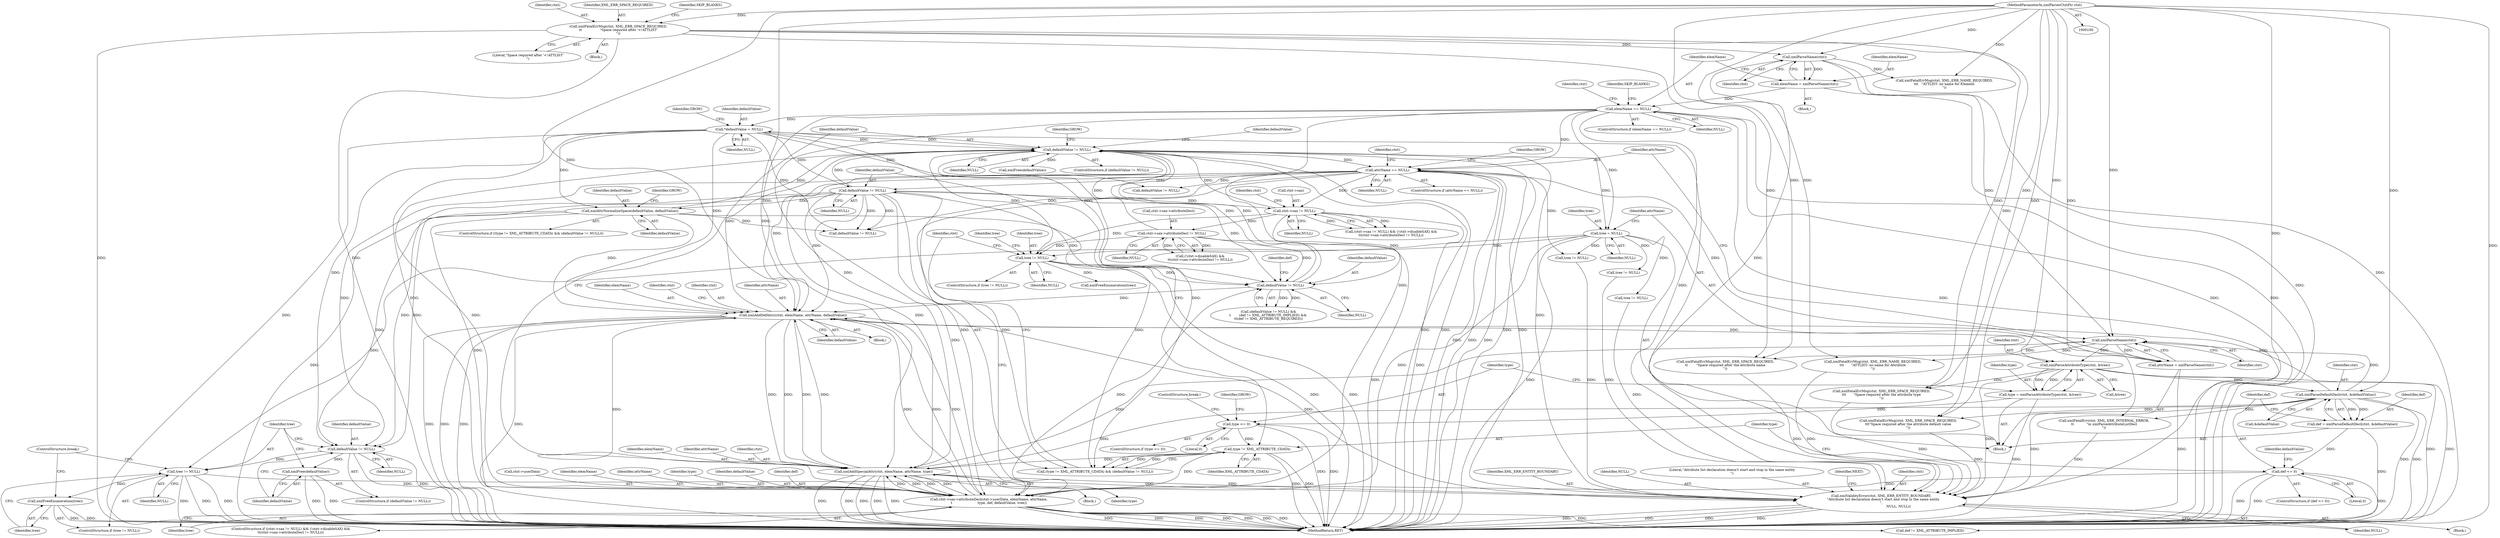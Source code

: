 digraph "0_Chrome_d0947db40187f4708c58e64cbd6013faf9eddeed_2@pointer" {
"1000279" [label="(Call,defaultValue != NULL)"];
"1000165" [label="(Call,*defaultValue = NULL)"];
"1000142" [label="(Call,elemName == NULL)"];
"1000137" [label="(Call,elemName = xmlParseName(ctxt))"];
"1000139" [label="(Call,xmlParseName(ctxt))"];
"1000132" [label="(Call,xmlFatalErrMsg(ctxt, XML_ERR_SPACE_REQUIRED,\n\t\t                 \"Space required after '<!ATTLIST'\n\"))"];
"1000101" [label="(MethodParameterIn,xmlParserCtxtPtr ctxt)"];
"1000383" [label="(Call,defaultValue != NULL)"];
"1000356" [label="(Call,defaultValue != NULL)"];
"1000257" [label="(Call,defaultValue != NULL)"];
"1000177" [label="(Call,attrName == NULL)"];
"1000172" [label="(Call,attrName = xmlParseName(ctxt))"];
"1000174" [label="(Call,xmlParseName(ctxt))"];
"1000230" [label="(Call,xmlParseDefaultDecl(ctxt, &defaultValue))"];
"1000200" [label="(Call,xmlParseAttributeType(ctxt, &tree))"];
"1000377" [label="(Call,xmlAddSpecialAttr(ctxt, elemName, attrName, type))"];
"1000367" [label="(Call,xmlAddDefAttrs(ctxt, elemName, attrName, defaultValue))"];
"1000333" [label="(Call,ctxt->sax->attributeDecl(ctxt->userData, elemName, attrName,\n\t                        type, def, defaultValue, tree))"];
"1000254" [label="(Call,type != XML_ATTRIBUTE_CDATA)"];
"1000205" [label="(Call,type <= 0)"];
"1000198" [label="(Call,type = xmlParseAttributeType(ctxt, &tree))"];
"1000235" [label="(Call,def <= 0)"];
"1000228" [label="(Call,def = xmlParseDefaultDecl(ctxt, &defaultValue))"];
"1000260" [label="(Call,xmlAttrNormalizeSpace(defaultValue, defaultValue))"];
"1000169" [label="(Call,tree = NULL)"];
"1000326" [label="(Call,ctxt->sax->attributeDecl != NULL)"];
"1000316" [label="(Call,ctxt->sax != NULL)"];
"1000345" [label="(Call,tree != NULL)"];
"1000282" [label="(Call,xmlFree(defaultValue))"];
"1000285" [label="(Call,tree != NULL)"];
"1000288" [label="(Call,xmlFreeEnumeration(tree))"];
"1000401" [label="(Call,xmlValidityError(ctxt, XML_ERR_ENTITY_BOUNDARY,\n    \"Attribute list declaration doesn't start and stop in the same entity\n\",\n                                 NULL, NULL))"];
"1000283" [label="(Identifier,defaultValue)"];
"1000133" [label="(Identifier,ctxt)"];
"1000204" [label="(ControlStructure,if (type <= 0))"];
"1000400" [label="(Block,)"];
"1000177" [label="(Call,attrName == NULL)"];
"1000241" [label="(Identifier,defaultValue)"];
"1000385" [label="(Identifier,NULL)"];
"1000388" [label="(Identifier,GROW)"];
"1000137" [label="(Call,elemName = xmlParseName(ctxt))"];
"1000279" [label="(Call,defaultValue != NULL)"];
"1000134" [label="(Identifier,XML_ERR_SPACE_REQUIRED)"];
"1000118" [label="(Block,)"];
"1000367" [label="(Call,xmlAddDefAttrs(ctxt, elemName, attrName, defaultValue))"];
"1000252" [label="(ControlStructure,if ((type != XML_ATTRIBUTE_CDATA) && (defaultValue != NULL)))"];
"1000406" [label="(Identifier,NULL)"];
"1000166" [label="(Identifier,defaultValue)"];
"1000386" [label="(Call,xmlFree(defaultValue))"];
"1000257" [label="(Call,defaultValue != NULL)"];
"1000357" [label="(Identifier,defaultValue)"];
"1000369" [label="(Identifier,elemName)"];
"1000201" [label="(Identifier,ctxt)"];
"1000302" [label="(Call,defaultValue != NULL)"];
"1000135" [label="(Literal,\"Space required after '<!ATTLIST'\n\")"];
"1000405" [label="(Identifier,NULL)"];
"1000332" [label="(Identifier,NULL)"];
"1000260" [label="(Call,xmlAttrNormalizeSpace(defaultValue, defaultValue))"];
"1000139" [label="(Call,xmlParseName(ctxt))"];
"1000175" [label="(Identifier,ctxt)"];
"1000371" [label="(Identifier,defaultValue)"];
"1000297" [label="(Call,xmlFatalErr(ctxt, XML_ERR_INTERNAL_ERROR,\n\t\t            \"in xmlParseAttributeListDecl\n\"))"];
"1000132" [label="(Call,xmlFatalErrMsg(ctxt, XML_ERR_SPACE_REQUIRED,\n\t\t                 \"Space required after '<!ATTLIST'\n\"))"];
"1000308" [label="(Call,tree != NULL)"];
"1000355" [label="(Call,(defaultValue != NULL) &&\n\t        (def != XML_ATTRIBUTE_IMPLIED) && \n\t\t(def != XML_ATTRIBUTE_REQUIRED))"];
"1000172" [label="(Call,attrName = xmlParseName(ctxt))"];
"1000246" [label="(Call,tree != NULL)"];
"1000179" [label="(Identifier,NULL)"];
"1000404" [label="(Literal,\"Attribute list declaration doesn't start and stop in the same entity\n\")"];
"1000181" [label="(Call,xmlFatalErrMsg(ctxt, XML_ERR_NAME_REQUIRED,\n\t\t\t       \"ATTLIST: no name for Attribute\n\"))"];
"1000131" [label="(Block,)"];
"1000316" [label="(Call,ctxt->sax != NULL)"];
"1000339" [label="(Identifier,type)"];
"1000199" [label="(Identifier,type)"];
"1000165" [label="(Call,*defaultValue = NULL)"];
"1000209" [label="(ControlStructure,break;)"];
"1000361" [label="(Identifier,def)"];
"1000258" [label="(Identifier,defaultValue)"];
"1000173" [label="(Identifier,attrName)"];
"1000366" [label="(Block,)"];
"1000168" [label="(Identifier,GROW)"];
"1000324" [label="(Identifier,ctxt)"];
"1000286" [label="(Identifier,tree)"];
"1000253" [label="(Call,(type != XML_ATTRIBUTE_CDATA) && (defaultValue != NULL))"];
"1000381" [label="(Identifier,type)"];
"1000333" [label="(Call,ctxt->sax->attributeDecl(ctxt->userData, elemName, attrName,\n\t                        type, def, defaultValue, tree))"];
"1000230" [label="(Call,xmlParseDefaultDecl(ctxt, &defaultValue))"];
"1000198" [label="(Call,type = xmlParseAttributeType(ctxt, &tree))"];
"1000140" [label="(Identifier,ctxt)"];
"1000261" [label="(Identifier,defaultValue)"];
"1000327" [label="(Call,ctxt->sax->attributeDecl)"];
"1000138" [label="(Identifier,elemName)"];
"1000157" [label="(Block,)"];
"1000341" [label="(Identifier,defaultValue)"];
"1000144" [label="(Identifier,NULL)"];
"1000229" [label="(Identifier,def)"];
"1000345" [label="(Call,tree != NULL)"];
"1000259" [label="(Identifier,NULL)"];
"1000376" [label="(Block,)"];
"1000382" [label="(ControlStructure,if (defaultValue != NULL))"];
"1000384" [label="(Identifier,defaultValue)"];
"1000387" [label="(Identifier,defaultValue)"];
"1000235" [label="(Call,def <= 0)"];
"1000326" [label="(Call,ctxt->sax->attributeDecl != NULL)"];
"1000284" [label="(ControlStructure,if (tree != NULL))"];
"1000282" [label="(Call,xmlFree(defaultValue))"];
"1000228" [label="(Call,def = xmlParseDefaultDecl(ctxt, &defaultValue))"];
"1000287" [label="(Identifier,NULL)"];
"1000232" [label="(Call,&defaultValue)"];
"1000334" [label="(Call,ctxt->userData)"];
"1000216" [label="(Call,xmlFatalErrMsg(ctxt, XML_ERR_SPACE_REQUIRED,\n\t\t\t       \"Space required after the attribute type\n\"))"];
"1000151" [label="(Identifier,SKIP_BLANKS)"];
"1000169" [label="(Call,tree = NULL)"];
"1000379" [label="(Identifier,elemName)"];
"1000263" [label="(Identifier,GROW)"];
"1000143" [label="(Identifier,elemName)"];
"1000254" [label="(Call,type != XML_ATTRIBUTE_CDATA)"];
"1000285" [label="(Call,tree != NULL)"];
"1000141" [label="(ControlStructure,if (elemName == NULL))"];
"1000200" [label="(Call,xmlParseAttributeType(ctxt, &tree))"];
"1000186" [label="(Identifier,GROW)"];
"1000383" [label="(Call,defaultValue != NULL)"];
"1000342" [label="(Identifier,tree)"];
"1000314" [label="(ControlStructure,if ((ctxt->sax != NULL) && (!ctxt->disableSAX) &&\n\t\t(ctxt->sax->attributeDecl != NULL)))"];
"1000380" [label="(Identifier,attrName)"];
"1000337" [label="(Identifier,elemName)"];
"1000142" [label="(Call,elemName == NULL)"];
"1000377" [label="(Call,xmlAddSpecialAttr(ctxt, elemName, attrName, type))"];
"1000315" [label="(Call,(ctxt->sax != NULL) && (!ctxt->disableSAX) &&\n\t\t(ctxt->sax->attributeDecl != NULL))"];
"1000240" [label="(Call,defaultValue != NULL)"];
"1000344" [label="(ControlStructure,if (tree != NULL))"];
"1000234" [label="(ControlStructure,if (def <= 0))"];
"1000374" [label="(Identifier,ctxt)"];
"1000176" [label="(ControlStructure,if (attrName == NULL))"];
"1000407" [label="(Identifier,NEXT)"];
"1000170" [label="(Identifier,tree)"];
"1000146" [label="(Call,xmlFatalErrMsg(ctxt, XML_ERR_NAME_REQUIRED,\n\t\t\t   \"ATTLIST: no name for Element\n\"))"];
"1000290" [label="(ControlStructure,break;)"];
"1000101" [label="(MethodParameterIn,xmlParserCtxtPtr ctxt)"];
"1000346" [label="(Identifier,tree)"];
"1000349" [label="(Identifier,tree)"];
"1000401" [label="(Call,xmlValidityError(ctxt, XML_ERR_ENTITY_BOUNDARY,\n    \"Attribute list declaration doesn't start and stop in the same entity\n\",\n                                 NULL, NULL))"];
"1000147" [label="(Identifier,ctxt)"];
"1000207" [label="(Literal,0)"];
"1000262" [label="(Identifier,defaultValue)"];
"1000320" [label="(Identifier,NULL)"];
"1000347" [label="(Identifier,NULL)"];
"1000255" [label="(Identifier,type)"];
"1000288" [label="(Call,xmlFreeEnumeration(tree))"];
"1000338" [label="(Identifier,attrName)"];
"1000192" [label="(Call,xmlFatalErrMsg(ctxt, XML_ERR_SPACE_REQUIRED,\n\t\t        \"Space required after the attribute name\n\"))"];
"1000378" [label="(Identifier,ctxt)"];
"1000289" [label="(Identifier,tree)"];
"1000280" [label="(Identifier,defaultValue)"];
"1000348" [label="(Call,xmlFreeEnumeration(tree))"];
"1000321" [label="(Call,(!ctxt->disableSAX) &&\n\t\t(ctxt->sax->attributeDecl != NULL))"];
"1000210" [label="(Identifier,GROW)"];
"1000368" [label="(Identifier,ctxt)"];
"1000182" [label="(Identifier,ctxt)"];
"1000174" [label="(Call,xmlParseName(ctxt))"];
"1000256" [label="(Identifier,XML_ATTRIBUTE_CDATA)"];
"1000408" [label="(MethodReturn,RET)"];
"1000171" [label="(Identifier,NULL)"];
"1000178" [label="(Identifier,attrName)"];
"1000281" [label="(Identifier,NULL)"];
"1000205" [label="(Call,type <= 0)"];
"1000402" [label="(Identifier,ctxt)"];
"1000236" [label="(Identifier,def)"];
"1000370" [label="(Identifier,attrName)"];
"1000356" [label="(Call,defaultValue != NULL)"];
"1000358" [label="(Identifier,NULL)"];
"1000221" [label="(Call,tree != NULL)"];
"1000231" [label="(Identifier,ctxt)"];
"1000237" [label="(Literal,0)"];
"1000206" [label="(Identifier,type)"];
"1000340" [label="(Identifier,def)"];
"1000360" [label="(Call,def != XML_ATTRIBUTE_IMPLIED)"];
"1000317" [label="(Call,ctxt->sax)"];
"1000278" [label="(ControlStructure,if (defaultValue != NULL))"];
"1000353" [label="(Identifier,ctxt)"];
"1000202" [label="(Call,&tree)"];
"1000167" [label="(Identifier,NULL)"];
"1000403" [label="(Identifier,XML_ERR_ENTITY_BOUNDARY)"];
"1000274" [label="(Call,xmlFatalErrMsg(ctxt, XML_ERR_SPACE_REQUIRED,\n\t\t\t\"Space required after the attribute default value\n\"))"];
"1000136" [label="(Identifier,SKIP_BLANKS)"];
"1000279" -> "1000278"  [label="AST: "];
"1000279" -> "1000281"  [label="CFG: "];
"1000280" -> "1000279"  [label="AST: "];
"1000281" -> "1000279"  [label="AST: "];
"1000283" -> "1000279"  [label="CFG: "];
"1000286" -> "1000279"  [label="CFG: "];
"1000279" -> "1000408"  [label="DDG: "];
"1000279" -> "1000408"  [label="DDG: "];
"1000165" -> "1000279"  [label="DDG: "];
"1000257" -> "1000279"  [label="DDG: "];
"1000257" -> "1000279"  [label="DDG: "];
"1000260" -> "1000279"  [label="DDG: "];
"1000177" -> "1000279"  [label="DDG: "];
"1000279" -> "1000282"  [label="DDG: "];
"1000279" -> "1000285"  [label="DDG: "];
"1000165" -> "1000157"  [label="AST: "];
"1000165" -> "1000167"  [label="CFG: "];
"1000166" -> "1000165"  [label="AST: "];
"1000167" -> "1000165"  [label="AST: "];
"1000168" -> "1000165"  [label="CFG: "];
"1000165" -> "1000408"  [label="DDG: "];
"1000142" -> "1000165"  [label="DDG: "];
"1000383" -> "1000165"  [label="DDG: "];
"1000165" -> "1000240"  [label="DDG: "];
"1000165" -> "1000257"  [label="DDG: "];
"1000165" -> "1000260"  [label="DDG: "];
"1000165" -> "1000302"  [label="DDG: "];
"1000165" -> "1000333"  [label="DDG: "];
"1000165" -> "1000356"  [label="DDG: "];
"1000165" -> "1000367"  [label="DDG: "];
"1000165" -> "1000383"  [label="DDG: "];
"1000142" -> "1000141"  [label="AST: "];
"1000142" -> "1000144"  [label="CFG: "];
"1000143" -> "1000142"  [label="AST: "];
"1000144" -> "1000142"  [label="AST: "];
"1000147" -> "1000142"  [label="CFG: "];
"1000151" -> "1000142"  [label="CFG: "];
"1000142" -> "1000408"  [label="DDG: "];
"1000142" -> "1000408"  [label="DDG: "];
"1000142" -> "1000408"  [label="DDG: "];
"1000137" -> "1000142"  [label="DDG: "];
"1000142" -> "1000169"  [label="DDG: "];
"1000142" -> "1000177"  [label="DDG: "];
"1000142" -> "1000333"  [label="DDG: "];
"1000142" -> "1000367"  [label="DDG: "];
"1000142" -> "1000377"  [label="DDG: "];
"1000142" -> "1000401"  [label="DDG: "];
"1000137" -> "1000118"  [label="AST: "];
"1000137" -> "1000139"  [label="CFG: "];
"1000138" -> "1000137"  [label="AST: "];
"1000139" -> "1000137"  [label="AST: "];
"1000143" -> "1000137"  [label="CFG: "];
"1000137" -> "1000408"  [label="DDG: "];
"1000139" -> "1000137"  [label="DDG: "];
"1000139" -> "1000140"  [label="CFG: "];
"1000140" -> "1000139"  [label="AST: "];
"1000139" -> "1000408"  [label="DDG: "];
"1000132" -> "1000139"  [label="DDG: "];
"1000101" -> "1000139"  [label="DDG: "];
"1000139" -> "1000146"  [label="DDG: "];
"1000139" -> "1000174"  [label="DDG: "];
"1000139" -> "1000401"  [label="DDG: "];
"1000132" -> "1000131"  [label="AST: "];
"1000132" -> "1000135"  [label="CFG: "];
"1000133" -> "1000132"  [label="AST: "];
"1000134" -> "1000132"  [label="AST: "];
"1000135" -> "1000132"  [label="AST: "];
"1000136" -> "1000132"  [label="CFG: "];
"1000132" -> "1000408"  [label="DDG: "];
"1000132" -> "1000408"  [label="DDG: "];
"1000101" -> "1000132"  [label="DDG: "];
"1000132" -> "1000192"  [label="DDG: "];
"1000132" -> "1000216"  [label="DDG: "];
"1000132" -> "1000274"  [label="DDG: "];
"1000101" -> "1000100"  [label="AST: "];
"1000101" -> "1000408"  [label="DDG: "];
"1000101" -> "1000146"  [label="DDG: "];
"1000101" -> "1000174"  [label="DDG: "];
"1000101" -> "1000181"  [label="DDG: "];
"1000101" -> "1000192"  [label="DDG: "];
"1000101" -> "1000200"  [label="DDG: "];
"1000101" -> "1000216"  [label="DDG: "];
"1000101" -> "1000230"  [label="DDG: "];
"1000101" -> "1000274"  [label="DDG: "];
"1000101" -> "1000297"  [label="DDG: "];
"1000101" -> "1000367"  [label="DDG: "];
"1000101" -> "1000377"  [label="DDG: "];
"1000101" -> "1000401"  [label="DDG: "];
"1000383" -> "1000382"  [label="AST: "];
"1000383" -> "1000385"  [label="CFG: "];
"1000384" -> "1000383"  [label="AST: "];
"1000385" -> "1000383"  [label="AST: "];
"1000387" -> "1000383"  [label="CFG: "];
"1000388" -> "1000383"  [label="CFG: "];
"1000383" -> "1000408"  [label="DDG: "];
"1000383" -> "1000408"  [label="DDG: "];
"1000383" -> "1000408"  [label="DDG: "];
"1000383" -> "1000169"  [label="DDG: "];
"1000383" -> "1000177"  [label="DDG: "];
"1000383" -> "1000253"  [label="DDG: "];
"1000356" -> "1000383"  [label="DDG: "];
"1000356" -> "1000383"  [label="DDG: "];
"1000257" -> "1000383"  [label="DDG: "];
"1000260" -> "1000383"  [label="DDG: "];
"1000333" -> "1000383"  [label="DDG: "];
"1000367" -> "1000383"  [label="DDG: "];
"1000326" -> "1000383"  [label="DDG: "];
"1000345" -> "1000383"  [label="DDG: "];
"1000316" -> "1000383"  [label="DDG: "];
"1000383" -> "1000386"  [label="DDG: "];
"1000383" -> "1000401"  [label="DDG: "];
"1000356" -> "1000355"  [label="AST: "];
"1000356" -> "1000358"  [label="CFG: "];
"1000357" -> "1000356"  [label="AST: "];
"1000358" -> "1000356"  [label="AST: "];
"1000361" -> "1000356"  [label="CFG: "];
"1000355" -> "1000356"  [label="CFG: "];
"1000356" -> "1000355"  [label="DDG: "];
"1000356" -> "1000355"  [label="DDG: "];
"1000257" -> "1000356"  [label="DDG: "];
"1000260" -> "1000356"  [label="DDG: "];
"1000333" -> "1000356"  [label="DDG: "];
"1000326" -> "1000356"  [label="DDG: "];
"1000345" -> "1000356"  [label="DDG: "];
"1000316" -> "1000356"  [label="DDG: "];
"1000356" -> "1000367"  [label="DDG: "];
"1000257" -> "1000253"  [label="AST: "];
"1000257" -> "1000259"  [label="CFG: "];
"1000258" -> "1000257"  [label="AST: "];
"1000259" -> "1000257"  [label="AST: "];
"1000253" -> "1000257"  [label="CFG: "];
"1000257" -> "1000253"  [label="DDG: "];
"1000257" -> "1000253"  [label="DDG: "];
"1000177" -> "1000257"  [label="DDG: "];
"1000257" -> "1000260"  [label="DDG: "];
"1000257" -> "1000302"  [label="DDG: "];
"1000257" -> "1000302"  [label="DDG: "];
"1000257" -> "1000316"  [label="DDG: "];
"1000257" -> "1000333"  [label="DDG: "];
"1000257" -> "1000367"  [label="DDG: "];
"1000177" -> "1000176"  [label="AST: "];
"1000177" -> "1000179"  [label="CFG: "];
"1000178" -> "1000177"  [label="AST: "];
"1000179" -> "1000177"  [label="AST: "];
"1000182" -> "1000177"  [label="CFG: "];
"1000186" -> "1000177"  [label="CFG: "];
"1000177" -> "1000408"  [label="DDG: "];
"1000177" -> "1000408"  [label="DDG: "];
"1000177" -> "1000408"  [label="DDG: "];
"1000172" -> "1000177"  [label="DDG: "];
"1000177" -> "1000221"  [label="DDG: "];
"1000177" -> "1000240"  [label="DDG: "];
"1000177" -> "1000302"  [label="DDG: "];
"1000177" -> "1000316"  [label="DDG: "];
"1000177" -> "1000333"  [label="DDG: "];
"1000177" -> "1000367"  [label="DDG: "];
"1000177" -> "1000377"  [label="DDG: "];
"1000177" -> "1000401"  [label="DDG: "];
"1000172" -> "1000157"  [label="AST: "];
"1000172" -> "1000174"  [label="CFG: "];
"1000173" -> "1000172"  [label="AST: "];
"1000174" -> "1000172"  [label="AST: "];
"1000178" -> "1000172"  [label="CFG: "];
"1000172" -> "1000408"  [label="DDG: "];
"1000174" -> "1000172"  [label="DDG: "];
"1000174" -> "1000175"  [label="CFG: "];
"1000175" -> "1000174"  [label="AST: "];
"1000230" -> "1000174"  [label="DDG: "];
"1000377" -> "1000174"  [label="DDG: "];
"1000367" -> "1000174"  [label="DDG: "];
"1000174" -> "1000181"  [label="DDG: "];
"1000174" -> "1000192"  [label="DDG: "];
"1000174" -> "1000200"  [label="DDG: "];
"1000230" -> "1000228"  [label="AST: "];
"1000230" -> "1000232"  [label="CFG: "];
"1000231" -> "1000230"  [label="AST: "];
"1000232" -> "1000230"  [label="AST: "];
"1000228" -> "1000230"  [label="CFG: "];
"1000230" -> "1000408"  [label="DDG: "];
"1000230" -> "1000408"  [label="DDG: "];
"1000230" -> "1000228"  [label="DDG: "];
"1000230" -> "1000228"  [label="DDG: "];
"1000200" -> "1000230"  [label="DDG: "];
"1000230" -> "1000274"  [label="DDG: "];
"1000230" -> "1000297"  [label="DDG: "];
"1000230" -> "1000367"  [label="DDG: "];
"1000230" -> "1000377"  [label="DDG: "];
"1000230" -> "1000401"  [label="DDG: "];
"1000200" -> "1000198"  [label="AST: "];
"1000200" -> "1000202"  [label="CFG: "];
"1000201" -> "1000200"  [label="AST: "];
"1000202" -> "1000200"  [label="AST: "];
"1000198" -> "1000200"  [label="CFG: "];
"1000200" -> "1000408"  [label="DDG: "];
"1000200" -> "1000408"  [label="DDG: "];
"1000200" -> "1000198"  [label="DDG: "];
"1000200" -> "1000198"  [label="DDG: "];
"1000200" -> "1000216"  [label="DDG: "];
"1000200" -> "1000401"  [label="DDG: "];
"1000377" -> "1000376"  [label="AST: "];
"1000377" -> "1000381"  [label="CFG: "];
"1000378" -> "1000377"  [label="AST: "];
"1000379" -> "1000377"  [label="AST: "];
"1000380" -> "1000377"  [label="AST: "];
"1000381" -> "1000377"  [label="AST: "];
"1000384" -> "1000377"  [label="CFG: "];
"1000377" -> "1000408"  [label="DDG: "];
"1000377" -> "1000408"  [label="DDG: "];
"1000377" -> "1000408"  [label="DDG: "];
"1000377" -> "1000408"  [label="DDG: "];
"1000377" -> "1000408"  [label="DDG: "];
"1000377" -> "1000333"  [label="DDG: "];
"1000377" -> "1000367"  [label="DDG: "];
"1000367" -> "1000377"  [label="DDG: "];
"1000367" -> "1000377"  [label="DDG: "];
"1000367" -> "1000377"  [label="DDG: "];
"1000333" -> "1000377"  [label="DDG: "];
"1000333" -> "1000377"  [label="DDG: "];
"1000333" -> "1000377"  [label="DDG: "];
"1000254" -> "1000377"  [label="DDG: "];
"1000377" -> "1000401"  [label="DDG: "];
"1000367" -> "1000366"  [label="AST: "];
"1000367" -> "1000371"  [label="CFG: "];
"1000368" -> "1000367"  [label="AST: "];
"1000369" -> "1000367"  [label="AST: "];
"1000370" -> "1000367"  [label="AST: "];
"1000371" -> "1000367"  [label="AST: "];
"1000374" -> "1000367"  [label="CFG: "];
"1000367" -> "1000408"  [label="DDG: "];
"1000367" -> "1000408"  [label="DDG: "];
"1000367" -> "1000408"  [label="DDG: "];
"1000367" -> "1000408"  [label="DDG: "];
"1000367" -> "1000333"  [label="DDG: "];
"1000333" -> "1000367"  [label="DDG: "];
"1000333" -> "1000367"  [label="DDG: "];
"1000333" -> "1000367"  [label="DDG: "];
"1000260" -> "1000367"  [label="DDG: "];
"1000367" -> "1000401"  [label="DDG: "];
"1000333" -> "1000314"  [label="AST: "];
"1000333" -> "1000342"  [label="CFG: "];
"1000334" -> "1000333"  [label="AST: "];
"1000337" -> "1000333"  [label="AST: "];
"1000338" -> "1000333"  [label="AST: "];
"1000339" -> "1000333"  [label="AST: "];
"1000340" -> "1000333"  [label="AST: "];
"1000341" -> "1000333"  [label="AST: "];
"1000342" -> "1000333"  [label="AST: "];
"1000353" -> "1000333"  [label="CFG: "];
"1000333" -> "1000408"  [label="DDG: "];
"1000333" -> "1000408"  [label="DDG: "];
"1000333" -> "1000408"  [label="DDG: "];
"1000333" -> "1000408"  [label="DDG: "];
"1000333" -> "1000408"  [label="DDG: "];
"1000333" -> "1000408"  [label="DDG: "];
"1000333" -> "1000408"  [label="DDG: "];
"1000254" -> "1000333"  [label="DDG: "];
"1000235" -> "1000333"  [label="DDG: "];
"1000260" -> "1000333"  [label="DDG: "];
"1000169" -> "1000333"  [label="DDG: "];
"1000333" -> "1000360"  [label="DDG: "];
"1000254" -> "1000253"  [label="AST: "];
"1000254" -> "1000256"  [label="CFG: "];
"1000255" -> "1000254"  [label="AST: "];
"1000256" -> "1000254"  [label="AST: "];
"1000258" -> "1000254"  [label="CFG: "];
"1000253" -> "1000254"  [label="CFG: "];
"1000254" -> "1000408"  [label="DDG: "];
"1000254" -> "1000408"  [label="DDG: "];
"1000254" -> "1000253"  [label="DDG: "];
"1000254" -> "1000253"  [label="DDG: "];
"1000205" -> "1000254"  [label="DDG: "];
"1000205" -> "1000204"  [label="AST: "];
"1000205" -> "1000207"  [label="CFG: "];
"1000206" -> "1000205"  [label="AST: "];
"1000207" -> "1000205"  [label="AST: "];
"1000209" -> "1000205"  [label="CFG: "];
"1000210" -> "1000205"  [label="CFG: "];
"1000205" -> "1000408"  [label="DDG: "];
"1000205" -> "1000408"  [label="DDG: "];
"1000198" -> "1000205"  [label="DDG: "];
"1000198" -> "1000157"  [label="AST: "];
"1000199" -> "1000198"  [label="AST: "];
"1000206" -> "1000198"  [label="CFG: "];
"1000198" -> "1000408"  [label="DDG: "];
"1000235" -> "1000234"  [label="AST: "];
"1000235" -> "1000237"  [label="CFG: "];
"1000236" -> "1000235"  [label="AST: "];
"1000237" -> "1000235"  [label="AST: "];
"1000241" -> "1000235"  [label="CFG: "];
"1000255" -> "1000235"  [label="CFG: "];
"1000235" -> "1000408"  [label="DDG: "];
"1000235" -> "1000408"  [label="DDG: "];
"1000228" -> "1000235"  [label="DDG: "];
"1000235" -> "1000360"  [label="DDG: "];
"1000228" -> "1000157"  [label="AST: "];
"1000229" -> "1000228"  [label="AST: "];
"1000236" -> "1000228"  [label="CFG: "];
"1000228" -> "1000408"  [label="DDG: "];
"1000260" -> "1000252"  [label="AST: "];
"1000260" -> "1000262"  [label="CFG: "];
"1000261" -> "1000260"  [label="AST: "];
"1000262" -> "1000260"  [label="AST: "];
"1000263" -> "1000260"  [label="CFG: "];
"1000260" -> "1000408"  [label="DDG: "];
"1000260" -> "1000302"  [label="DDG: "];
"1000169" -> "1000157"  [label="AST: "];
"1000169" -> "1000171"  [label="CFG: "];
"1000170" -> "1000169"  [label="AST: "];
"1000171" -> "1000169"  [label="AST: "];
"1000173" -> "1000169"  [label="CFG: "];
"1000169" -> "1000408"  [label="DDG: "];
"1000169" -> "1000221"  [label="DDG: "];
"1000169" -> "1000246"  [label="DDG: "];
"1000169" -> "1000285"  [label="DDG: "];
"1000169" -> "1000308"  [label="DDG: "];
"1000169" -> "1000345"  [label="DDG: "];
"1000326" -> "1000321"  [label="AST: "];
"1000326" -> "1000332"  [label="CFG: "];
"1000327" -> "1000326"  [label="AST: "];
"1000332" -> "1000326"  [label="AST: "];
"1000321" -> "1000326"  [label="CFG: "];
"1000326" -> "1000408"  [label="DDG: "];
"1000326" -> "1000321"  [label="DDG: "];
"1000326" -> "1000321"  [label="DDG: "];
"1000316" -> "1000326"  [label="DDG: "];
"1000326" -> "1000345"  [label="DDG: "];
"1000316" -> "1000315"  [label="AST: "];
"1000316" -> "1000320"  [label="CFG: "];
"1000317" -> "1000316"  [label="AST: "];
"1000320" -> "1000316"  [label="AST: "];
"1000324" -> "1000316"  [label="CFG: "];
"1000315" -> "1000316"  [label="CFG: "];
"1000316" -> "1000408"  [label="DDG: "];
"1000316" -> "1000315"  [label="DDG: "];
"1000316" -> "1000315"  [label="DDG: "];
"1000316" -> "1000345"  [label="DDG: "];
"1000345" -> "1000344"  [label="AST: "];
"1000345" -> "1000347"  [label="CFG: "];
"1000346" -> "1000345"  [label="AST: "];
"1000347" -> "1000345"  [label="AST: "];
"1000349" -> "1000345"  [label="CFG: "];
"1000353" -> "1000345"  [label="CFG: "];
"1000345" -> "1000408"  [label="DDG: "];
"1000345" -> "1000408"  [label="DDG: "];
"1000345" -> "1000348"  [label="DDG: "];
"1000282" -> "1000278"  [label="AST: "];
"1000282" -> "1000283"  [label="CFG: "];
"1000283" -> "1000282"  [label="AST: "];
"1000286" -> "1000282"  [label="CFG: "];
"1000282" -> "1000408"  [label="DDG: "];
"1000282" -> "1000408"  [label="DDG: "];
"1000285" -> "1000284"  [label="AST: "];
"1000285" -> "1000287"  [label="CFG: "];
"1000286" -> "1000285"  [label="AST: "];
"1000287" -> "1000285"  [label="AST: "];
"1000289" -> "1000285"  [label="CFG: "];
"1000290" -> "1000285"  [label="CFG: "];
"1000285" -> "1000408"  [label="DDG: "];
"1000285" -> "1000408"  [label="DDG: "];
"1000285" -> "1000408"  [label="DDG: "];
"1000285" -> "1000288"  [label="DDG: "];
"1000285" -> "1000401"  [label="DDG: "];
"1000288" -> "1000284"  [label="AST: "];
"1000288" -> "1000289"  [label="CFG: "];
"1000289" -> "1000288"  [label="AST: "];
"1000290" -> "1000288"  [label="CFG: "];
"1000288" -> "1000408"  [label="DDG: "];
"1000288" -> "1000408"  [label="DDG: "];
"1000401" -> "1000400"  [label="AST: "];
"1000401" -> "1000406"  [label="CFG: "];
"1000402" -> "1000401"  [label="AST: "];
"1000403" -> "1000401"  [label="AST: "];
"1000404" -> "1000401"  [label="AST: "];
"1000405" -> "1000401"  [label="AST: "];
"1000406" -> "1000401"  [label="AST: "];
"1000407" -> "1000401"  [label="CFG: "];
"1000401" -> "1000408"  [label="DDG: "];
"1000401" -> "1000408"  [label="DDG: "];
"1000401" -> "1000408"  [label="DDG: "];
"1000401" -> "1000408"  [label="DDG: "];
"1000181" -> "1000401"  [label="DDG: "];
"1000297" -> "1000401"  [label="DDG: "];
"1000274" -> "1000401"  [label="DDG: "];
"1000216" -> "1000401"  [label="DDG: "];
"1000192" -> "1000401"  [label="DDG: "];
"1000221" -> "1000401"  [label="DDG: "];
"1000246" -> "1000401"  [label="DDG: "];
"1000308" -> "1000401"  [label="DDG: "];
}
